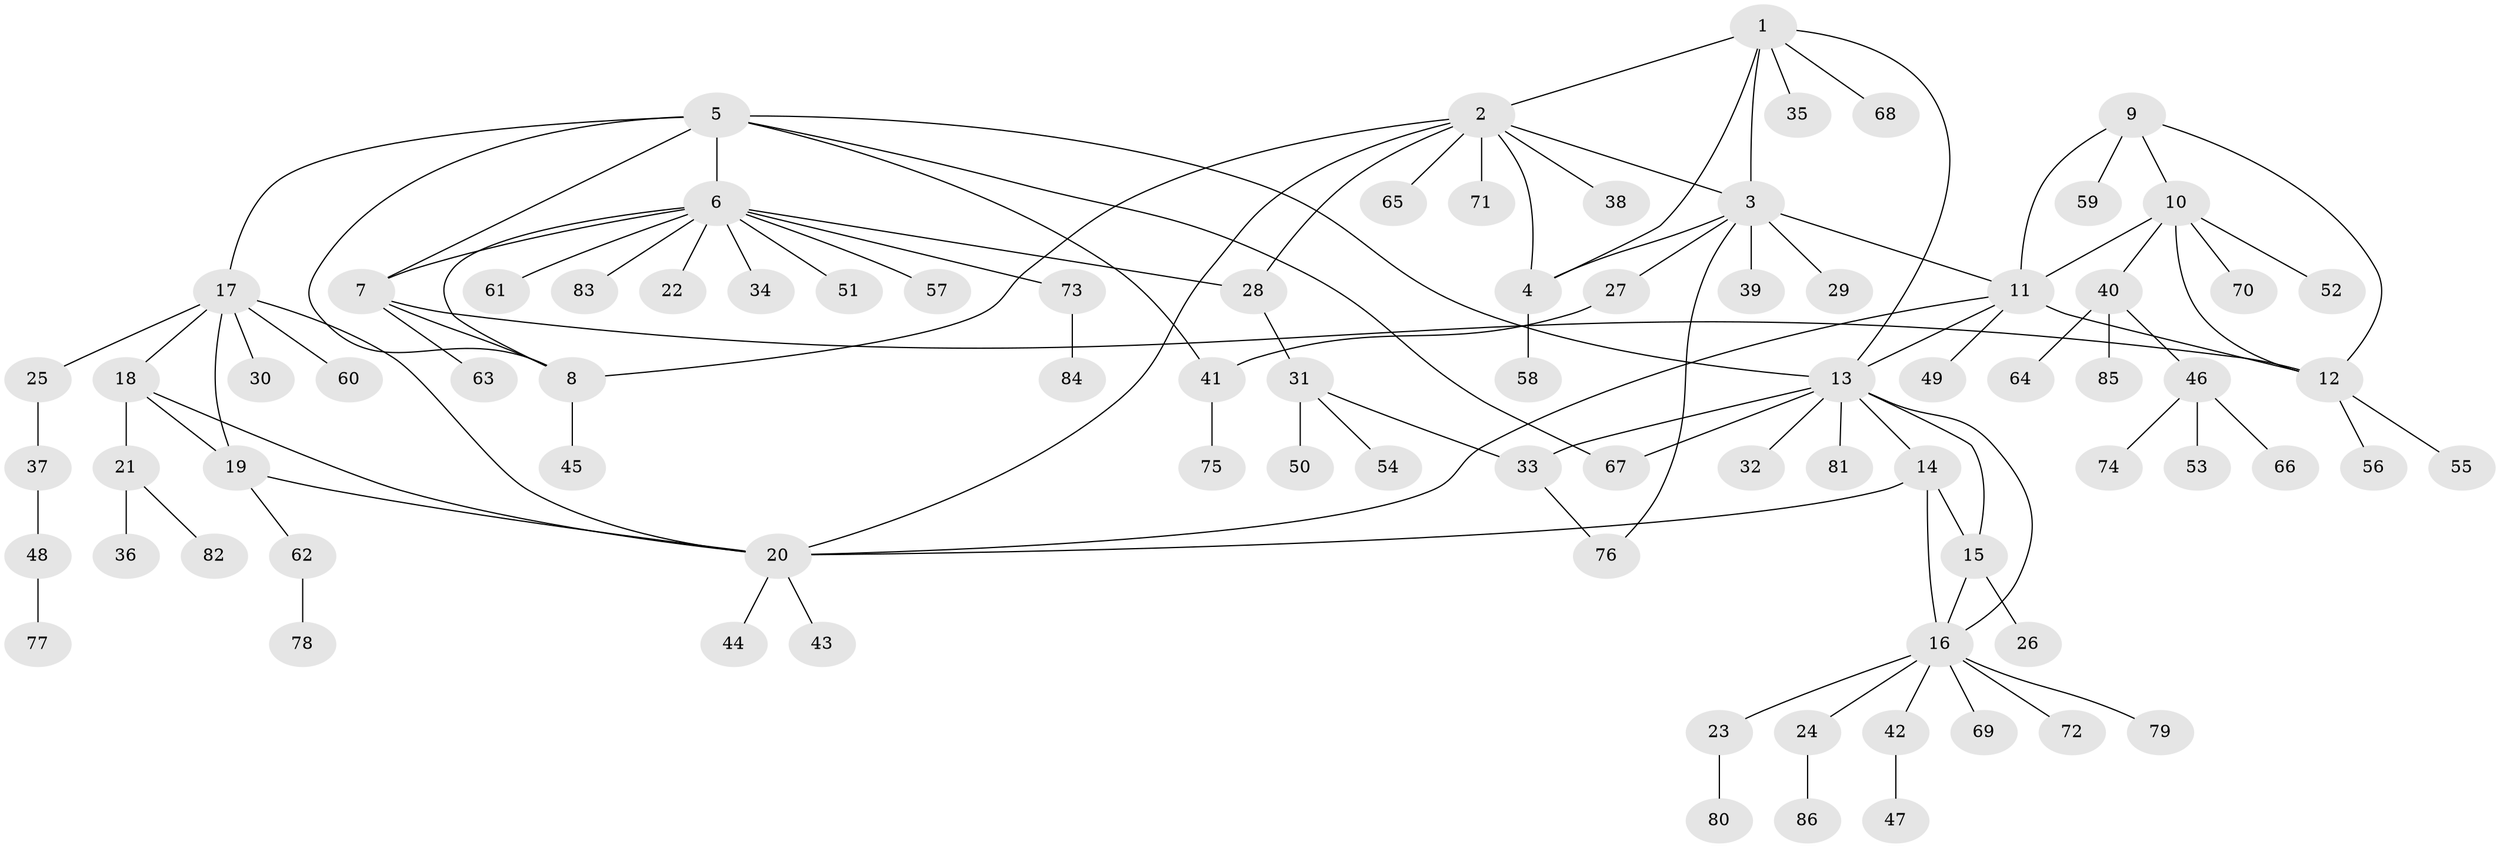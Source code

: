 // Generated by graph-tools (version 1.1) at 2025/37/03/09/25 02:37:22]
// undirected, 86 vertices, 111 edges
graph export_dot {
graph [start="1"]
  node [color=gray90,style=filled];
  1;
  2;
  3;
  4;
  5;
  6;
  7;
  8;
  9;
  10;
  11;
  12;
  13;
  14;
  15;
  16;
  17;
  18;
  19;
  20;
  21;
  22;
  23;
  24;
  25;
  26;
  27;
  28;
  29;
  30;
  31;
  32;
  33;
  34;
  35;
  36;
  37;
  38;
  39;
  40;
  41;
  42;
  43;
  44;
  45;
  46;
  47;
  48;
  49;
  50;
  51;
  52;
  53;
  54;
  55;
  56;
  57;
  58;
  59;
  60;
  61;
  62;
  63;
  64;
  65;
  66;
  67;
  68;
  69;
  70;
  71;
  72;
  73;
  74;
  75;
  76;
  77;
  78;
  79;
  80;
  81;
  82;
  83;
  84;
  85;
  86;
  1 -- 2;
  1 -- 3;
  1 -- 4;
  1 -- 13;
  1 -- 35;
  1 -- 68;
  2 -- 3;
  2 -- 4;
  2 -- 8;
  2 -- 20;
  2 -- 28;
  2 -- 38;
  2 -- 65;
  2 -- 71;
  3 -- 4;
  3 -- 11;
  3 -- 27;
  3 -- 29;
  3 -- 39;
  3 -- 76;
  4 -- 58;
  5 -- 6;
  5 -- 7;
  5 -- 8;
  5 -- 13;
  5 -- 17;
  5 -- 41;
  5 -- 67;
  6 -- 7;
  6 -- 8;
  6 -- 22;
  6 -- 28;
  6 -- 34;
  6 -- 51;
  6 -- 57;
  6 -- 61;
  6 -- 73;
  6 -- 83;
  7 -- 8;
  7 -- 12;
  7 -- 63;
  8 -- 45;
  9 -- 10;
  9 -- 11;
  9 -- 12;
  9 -- 59;
  10 -- 11;
  10 -- 12;
  10 -- 40;
  10 -- 52;
  10 -- 70;
  11 -- 12;
  11 -- 13;
  11 -- 20;
  11 -- 49;
  12 -- 55;
  12 -- 56;
  13 -- 14;
  13 -- 15;
  13 -- 16;
  13 -- 32;
  13 -- 33;
  13 -- 67;
  13 -- 81;
  14 -- 15;
  14 -- 16;
  14 -- 20;
  15 -- 16;
  15 -- 26;
  16 -- 23;
  16 -- 24;
  16 -- 42;
  16 -- 69;
  16 -- 72;
  16 -- 79;
  17 -- 18;
  17 -- 19;
  17 -- 20;
  17 -- 25;
  17 -- 30;
  17 -- 60;
  18 -- 19;
  18 -- 20;
  18 -- 21;
  19 -- 20;
  19 -- 62;
  20 -- 43;
  20 -- 44;
  21 -- 36;
  21 -- 82;
  23 -- 80;
  24 -- 86;
  25 -- 37;
  27 -- 41;
  28 -- 31;
  31 -- 33;
  31 -- 50;
  31 -- 54;
  33 -- 76;
  37 -- 48;
  40 -- 46;
  40 -- 64;
  40 -- 85;
  41 -- 75;
  42 -- 47;
  46 -- 53;
  46 -- 66;
  46 -- 74;
  48 -- 77;
  62 -- 78;
  73 -- 84;
}
